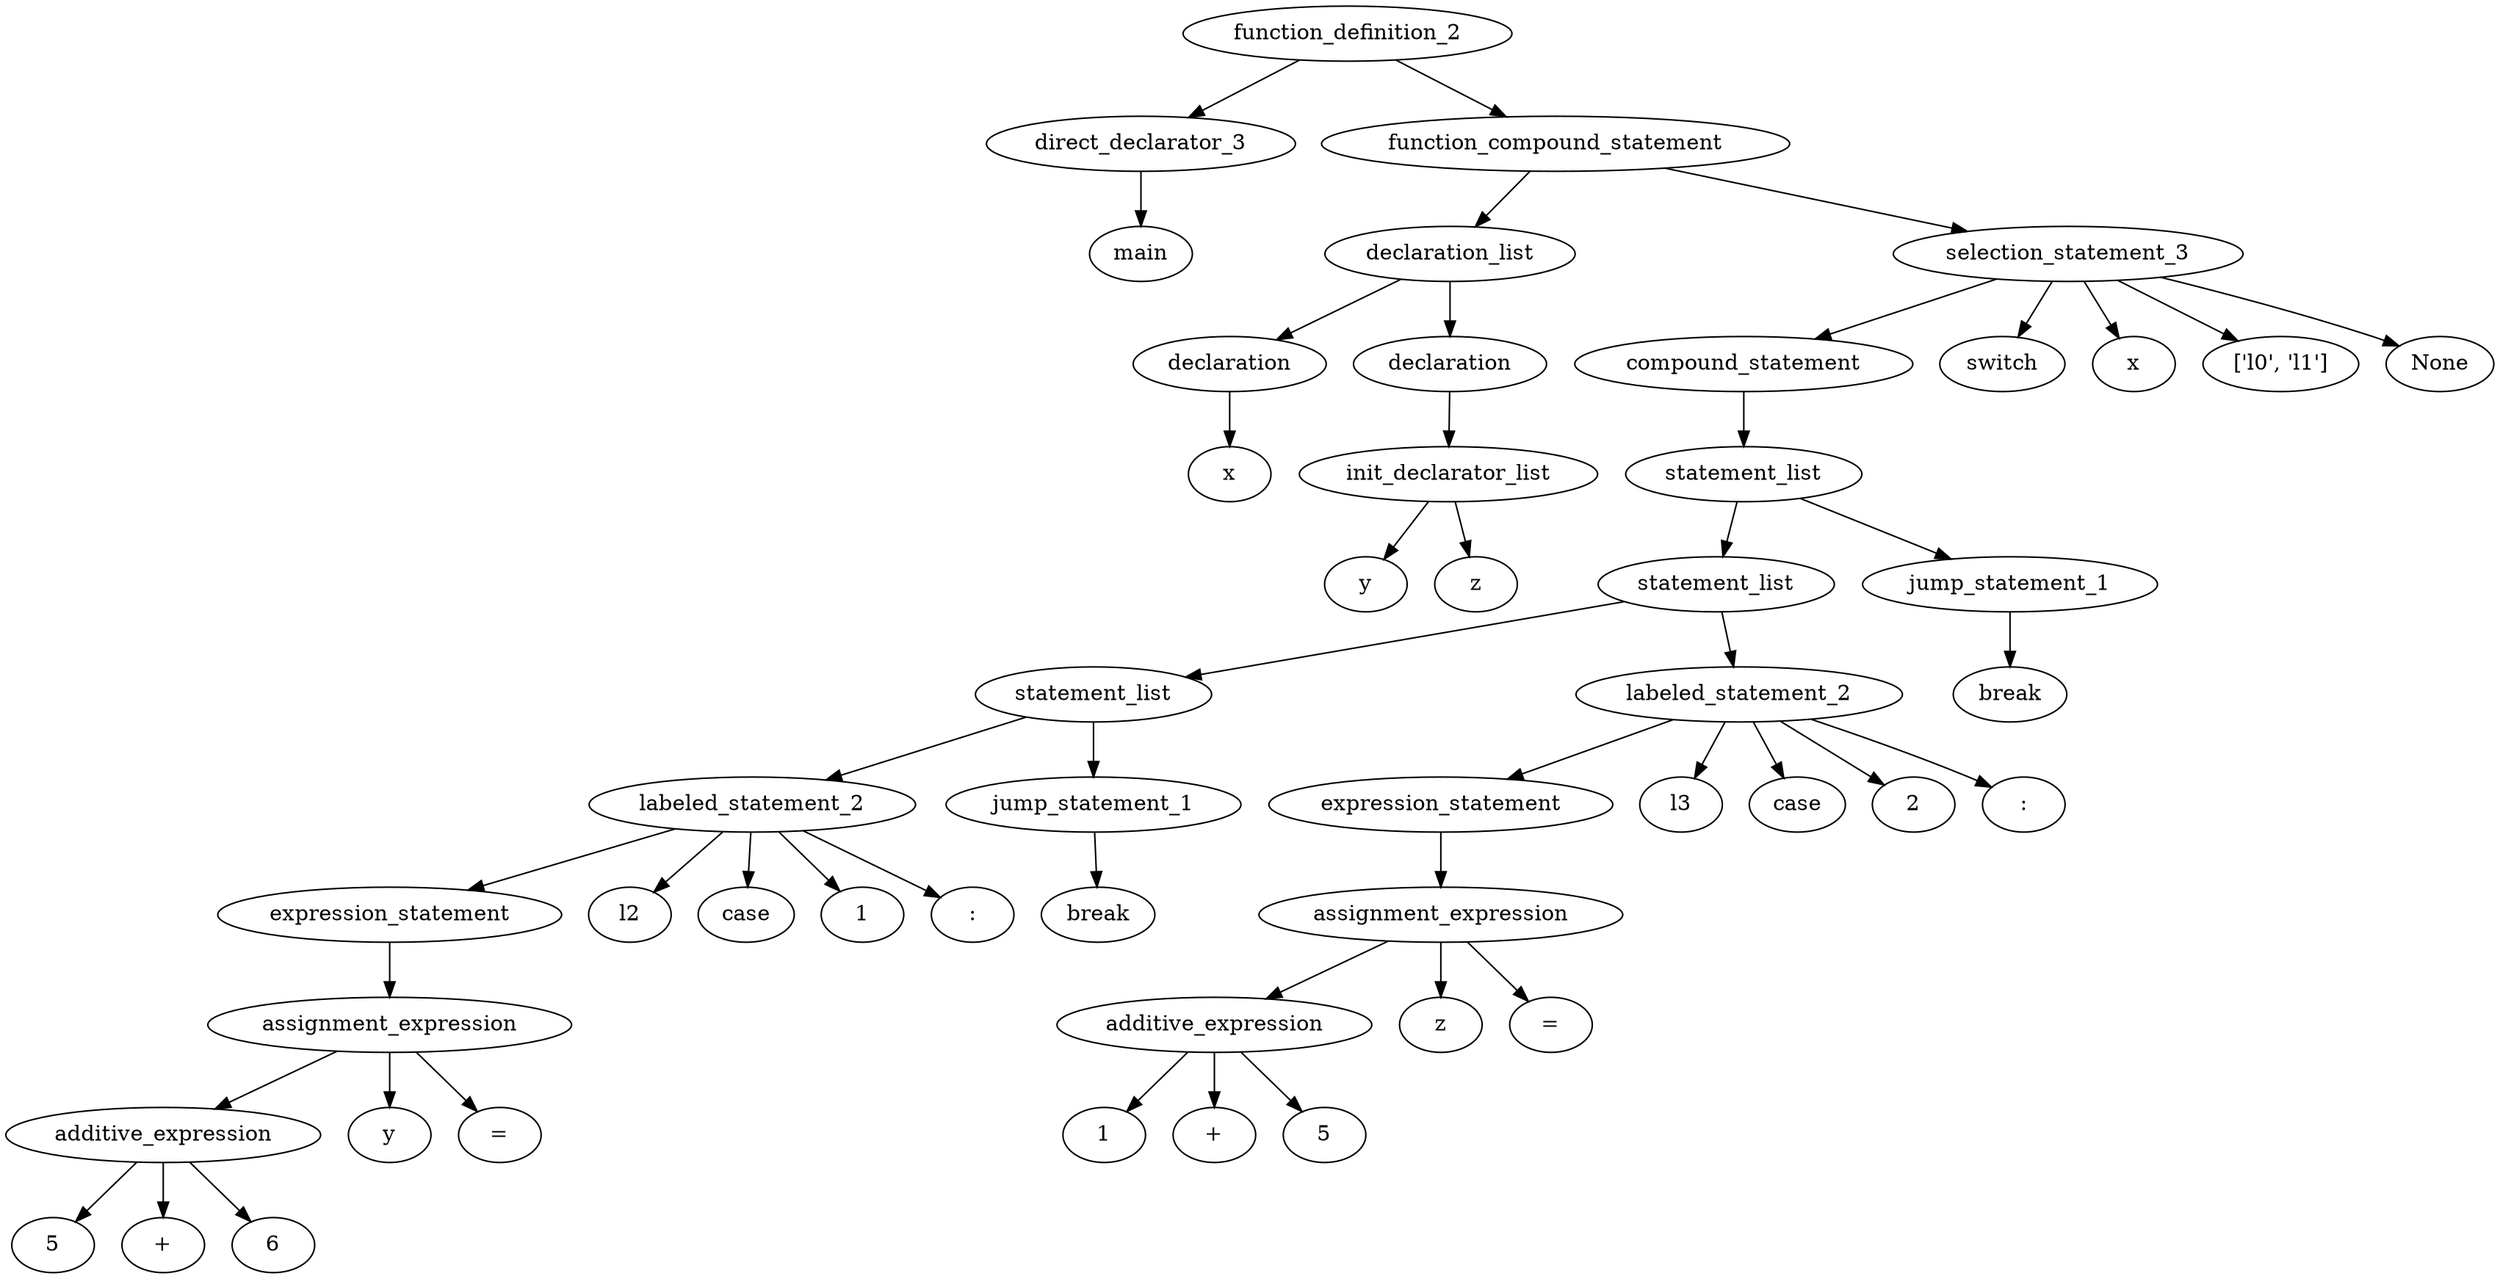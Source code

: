 digraph G {
1[label="direct_declarator_3"]
2[label="main"]
1 -> 2
3[label="declaration"]
4[label="x"]
3 -> 4
5[label="init_declarator_list"]
6[label="y"]
5 -> 6
7[label="z"]
5 -> 7
8[label="declaration"]
8 -> 5
9[label="declaration_list"]
9 -> 3
9 -> 8
10[label="additive_expression"]
11[label="5"]
10 -> 11
12[label="+"]
10 -> 12
13[label="6"]
10 -> 13
14[label="assignment_expression"]
15[label="y"]
14 -> 15
16[label="="]
14 -> 16
14 -> 10
17[label="expression_statement"]
17 -> 14
18[label="labeled_statement_2"]
19[label="l2"]
18 -> 19
20[label="case"]
18 -> 20
21[label="1"]
18 -> 21
22[label=":"]
18 -> 22
18 -> 17
23[label="jump_statement_1"]
24[label="break"]
23 -> 24
25[label="statement_list"]
25 -> 18
25 -> 23
26[label="additive_expression"]
27[label="1"]
26 -> 27
28[label="+"]
26 -> 28
29[label="5"]
26 -> 29
30[label="assignment_expression"]
31[label="z"]
30 -> 31
32[label="="]
30 -> 32
30 -> 26
33[label="expression_statement"]
33 -> 30
34[label="labeled_statement_2"]
35[label="l3"]
34 -> 35
36[label="case"]
34 -> 36
37[label="2"]
34 -> 37
38[label=":"]
34 -> 38
34 -> 33
39[label="statement_list"]
39 -> 25
39 -> 34
40[label="jump_statement_1"]
41[label="break"]
40 -> 41
42[label="statement_list"]
42 -> 39
42 -> 40
43[label="compound_statement"]
43 -> 42
44[label="selection_statement_3"]
45[label="switch"]
44 -> 45
46[label="x"]
44 -> 46
47[label="['l0', 'l1']"]
44 -> 47
44 -> 43
48[label="None"]
44 -> 48
49[label="function_compound_statement"]
49 -> 9
49 -> 44
50[label="function_definition_2"]
50 -> 1
50 -> 49
}